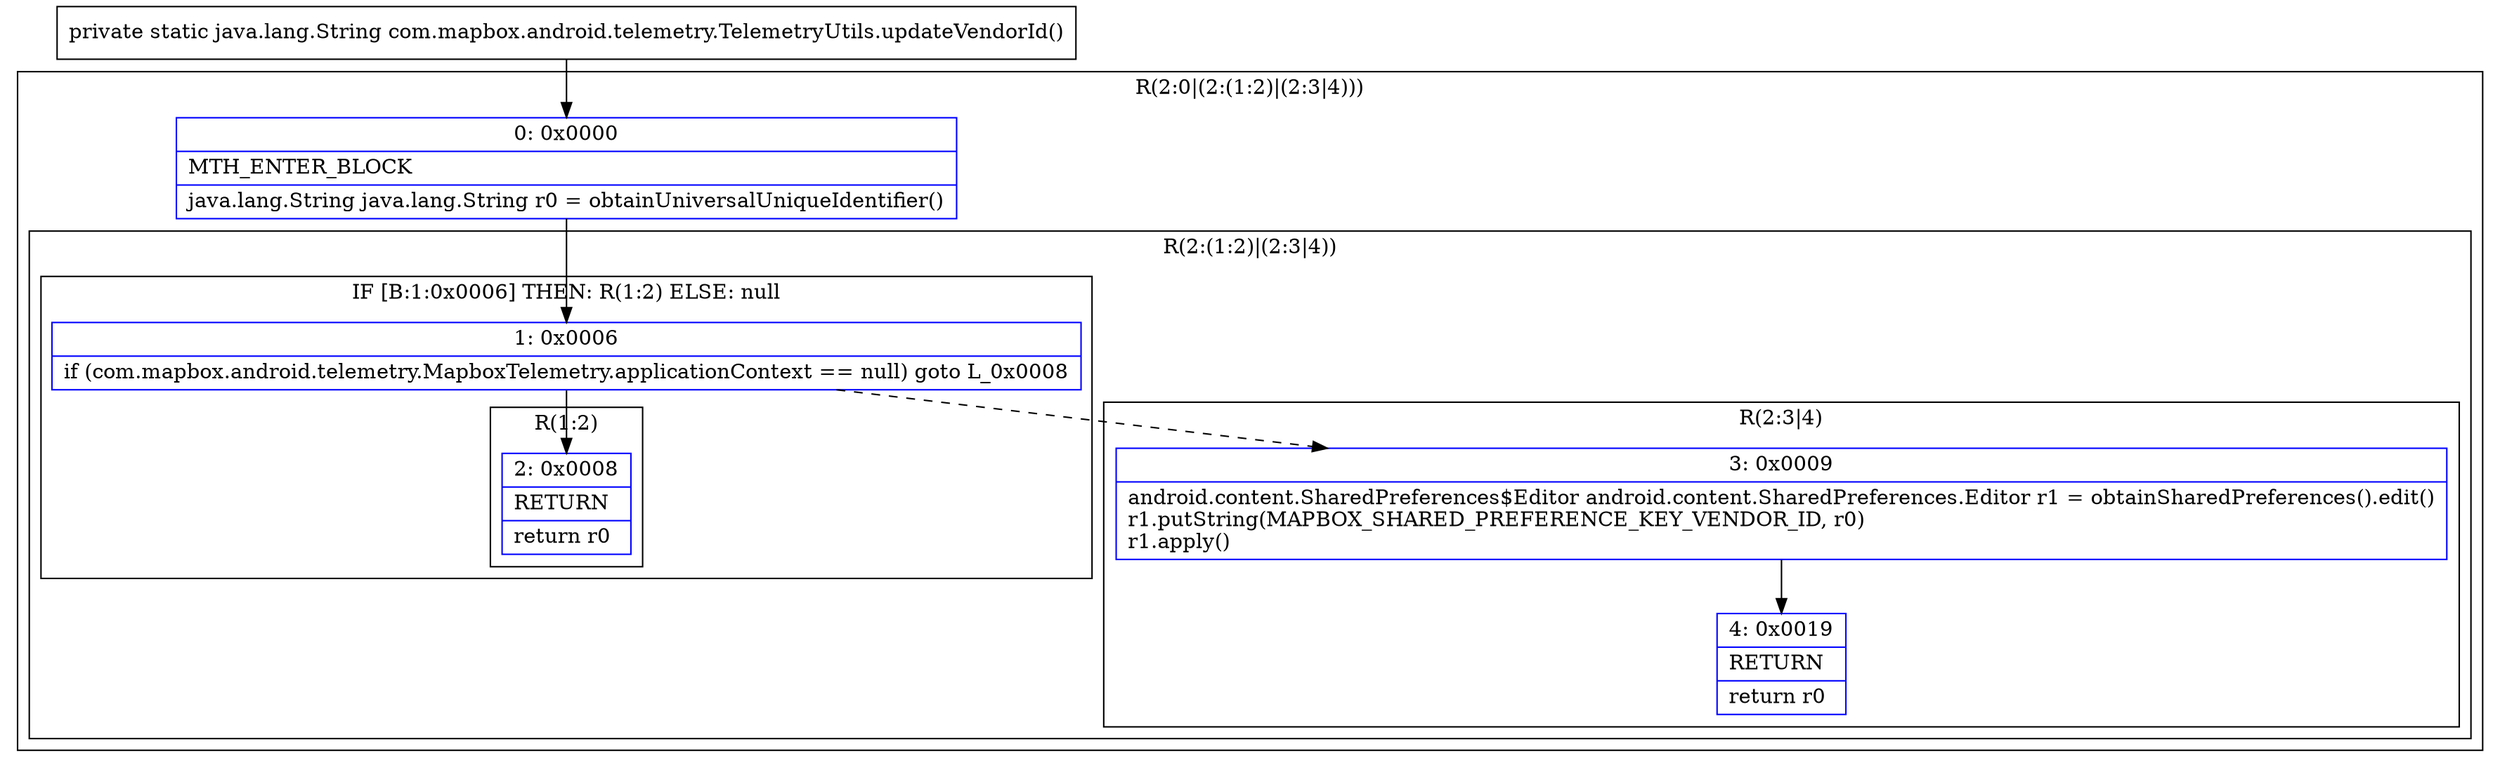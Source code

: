 digraph "CFG forcom.mapbox.android.telemetry.TelemetryUtils.updateVendorId()Ljava\/lang\/String;" {
subgraph cluster_Region_1797130969 {
label = "R(2:0|(2:(1:2)|(2:3|4)))";
node [shape=record,color=blue];
Node_0 [shape=record,label="{0\:\ 0x0000|MTH_ENTER_BLOCK\l|java.lang.String java.lang.String r0 = obtainUniversalUniqueIdentifier()\l}"];
subgraph cluster_Region_668684213 {
label = "R(2:(1:2)|(2:3|4))";
node [shape=record,color=blue];
subgraph cluster_IfRegion_1124035736 {
label = "IF [B:1:0x0006] THEN: R(1:2) ELSE: null";
node [shape=record,color=blue];
Node_1 [shape=record,label="{1\:\ 0x0006|if (com.mapbox.android.telemetry.MapboxTelemetry.applicationContext == null) goto L_0x0008\l}"];
subgraph cluster_Region_1760827383 {
label = "R(1:2)";
node [shape=record,color=blue];
Node_2 [shape=record,label="{2\:\ 0x0008|RETURN\l|return r0\l}"];
}
}
subgraph cluster_Region_1337238087 {
label = "R(2:3|4)";
node [shape=record,color=blue];
Node_3 [shape=record,label="{3\:\ 0x0009|android.content.SharedPreferences$Editor android.content.SharedPreferences.Editor r1 = obtainSharedPreferences().edit()\lr1.putString(MAPBOX_SHARED_PREFERENCE_KEY_VENDOR_ID, r0)\lr1.apply()\l}"];
Node_4 [shape=record,label="{4\:\ 0x0019|RETURN\l|return r0\l}"];
}
}
}
MethodNode[shape=record,label="{private static java.lang.String com.mapbox.android.telemetry.TelemetryUtils.updateVendorId() }"];
MethodNode -> Node_0;
Node_0 -> Node_1;
Node_1 -> Node_2;
Node_1 -> Node_3[style=dashed];
Node_3 -> Node_4;
}

